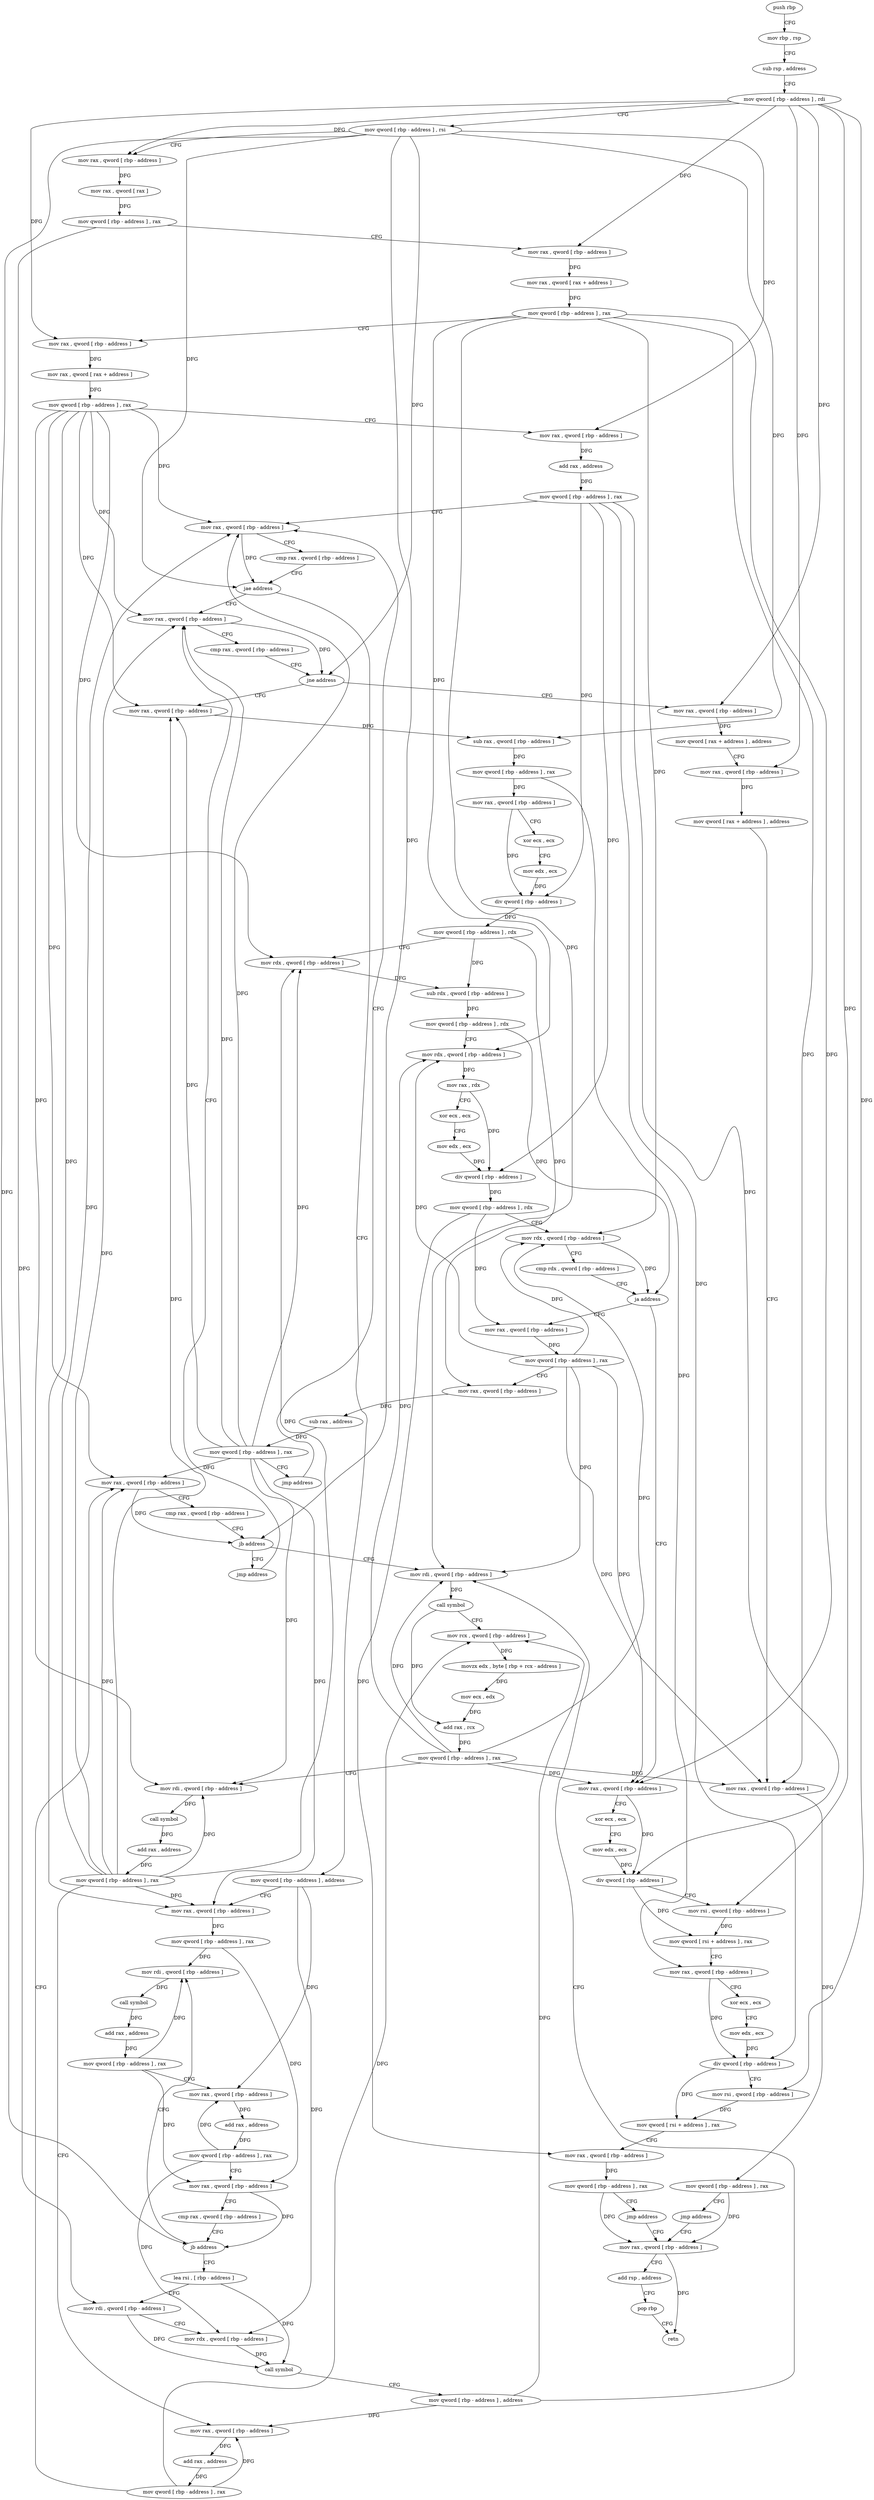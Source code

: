 digraph "func" {
"4236192" [label = "push rbp" ]
"4236193" [label = "mov rbp , rsp" ]
"4236196" [label = "sub rsp , address" ]
"4236200" [label = "mov qword [ rbp - address ] , rdi" ]
"4236204" [label = "mov qword [ rbp - address ] , rsi" ]
"4236208" [label = "mov rax , qword [ rbp - address ]" ]
"4236212" [label = "mov rax , qword [ rax ]" ]
"4236215" [label = "mov qword [ rbp - address ] , rax" ]
"4236219" [label = "mov rax , qword [ rbp - address ]" ]
"4236223" [label = "mov rax , qword [ rax + address ]" ]
"4236227" [label = "mov qword [ rbp - address ] , rax" ]
"4236231" [label = "mov rax , qword [ rbp - address ]" ]
"4236235" [label = "mov rax , qword [ rax + address ]" ]
"4236239" [label = "mov qword [ rbp - address ] , rax" ]
"4236243" [label = "mov rax , qword [ rbp - address ]" ]
"4236247" [label = "add rax , address" ]
"4236253" [label = "mov qword [ rbp - address ] , rax" ]
"4236257" [label = "mov rax , qword [ rbp - address ]" ]
"4236438" [label = "mov rax , qword [ rbp - address ]" ]
"4236442" [label = "cmp rax , qword [ rbp - address ]" ]
"4236446" [label = "jne address" ]
"4236489" [label = "mov rax , qword [ rbp - address ]" ]
"4236452" [label = "mov rax , qword [ rbp - address ]" ]
"4236271" [label = "mov qword [ rbp - address ] , address" ]
"4236279" [label = "mov rax , qword [ rbp - address ]" ]
"4236283" [label = "mov qword [ rbp - address ] , rax" ]
"4236287" [label = "mov rdi , qword [ rbp - address ]" ]
"4236493" [label = "sub rax , qword [ rbp - address ]" ]
"4236497" [label = "mov qword [ rbp - address ] , rax" ]
"4236501" [label = "mov rax , qword [ rbp - address ]" ]
"4236505" [label = "xor ecx , ecx" ]
"4236507" [label = "mov edx , ecx" ]
"4236509" [label = "div qword [ rbp - address ]" ]
"4236513" [label = "mov qword [ rbp - address ] , rdx" ]
"4236517" [label = "mov rdx , qword [ rbp - address ]" ]
"4236521" [label = "sub rdx , qword [ rbp - address ]" ]
"4236525" [label = "mov qword [ rbp - address ] , rdx" ]
"4236529" [label = "mov rdx , qword [ rbp - address ]" ]
"4236533" [label = "mov rax , rdx" ]
"4236536" [label = "xor ecx , ecx" ]
"4236538" [label = "mov edx , ecx" ]
"4236540" [label = "div qword [ rbp - address ]" ]
"4236544" [label = "mov qword [ rbp - address ] , rdx" ]
"4236548" [label = "mov rdx , qword [ rbp - address ]" ]
"4236552" [label = "cmp rdx , qword [ rbp - address ]" ]
"4236556" [label = "ja address" ]
"4236615" [label = "mov rax , qword [ rbp - address ]" ]
"4236562" [label = "mov rax , qword [ rbp - address ]" ]
"4236456" [label = "mov qword [ rax + address ] , address" ]
"4236464" [label = "mov rax , qword [ rbp - address ]" ]
"4236468" [label = "mov qword [ rax + address ] , address" ]
"4236476" [label = "mov rax , qword [ rbp - address ]" ]
"4236480" [label = "mov qword [ rbp - address ] , rax" ]
"4236484" [label = "jmp address" ]
"4236642" [label = "mov rax , qword [ rbp - address ]" ]
"4236291" [label = "call symbol" ]
"4236296" [label = "add rax , address" ]
"4236302" [label = "mov qword [ rbp - address ] , rax" ]
"4236306" [label = "mov rax , qword [ rbp - address ]" ]
"4236310" [label = "add rax , address" ]
"4236316" [label = "mov qword [ rbp - address ] , rax" ]
"4236320" [label = "mov rax , qword [ rbp - address ]" ]
"4236324" [label = "cmp rax , qword [ rbp - address ]" ]
"4236328" [label = "jb address" ]
"4236334" [label = "lea rsi , [ rbp - address ]" ]
"4236338" [label = "mov rdi , qword [ rbp - address ]" ]
"4236342" [label = "mov rdx , qword [ rbp - address ]" ]
"4236346" [label = "call symbol" ]
"4236351" [label = "mov qword [ rbp - address ] , address" ]
"4236359" [label = "mov rdi , qword [ rbp - address ]" ]
"4236619" [label = "mov qword [ rbp - address ] , rax" ]
"4236623" [label = "mov rax , qword [ rbp - address ]" ]
"4236627" [label = "sub rax , address" ]
"4236633" [label = "mov qword [ rbp - address ] , rax" ]
"4236637" [label = "jmp address" ]
"4236566" [label = "xor ecx , ecx" ]
"4236568" [label = "mov edx , ecx" ]
"4236570" [label = "div qword [ rbp - address ]" ]
"4236574" [label = "mov rsi , qword [ rbp - address ]" ]
"4236578" [label = "mov qword [ rsi + address ] , rax" ]
"4236582" [label = "mov rax , qword [ rbp - address ]" ]
"4236586" [label = "xor ecx , ecx" ]
"4236588" [label = "mov edx , ecx" ]
"4236590" [label = "div qword [ rbp - address ]" ]
"4236594" [label = "mov rsi , qword [ rbp - address ]" ]
"4236598" [label = "mov qword [ rsi + address ] , rax" ]
"4236602" [label = "mov rax , qword [ rbp - address ]" ]
"4236606" [label = "mov qword [ rbp - address ] , rax" ]
"4236610" [label = "jmp address" ]
"4236646" [label = "add rsp , address" ]
"4236650" [label = "pop rbp" ]
"4236651" [label = "retn" ]
"4236363" [label = "call symbol" ]
"4236368" [label = "mov rcx , qword [ rbp - address ]" ]
"4236372" [label = "movzx edx , byte [ rbp + rcx - address ]" ]
"4236377" [label = "mov ecx , edx" ]
"4236379" [label = "add rax , rcx" ]
"4236382" [label = "mov qword [ rbp - address ] , rax" ]
"4236386" [label = "mov rdi , qword [ rbp - address ]" ]
"4236390" [label = "call symbol" ]
"4236395" [label = "add rax , address" ]
"4236401" [label = "mov qword [ rbp - address ] , rax" ]
"4236405" [label = "mov rax , qword [ rbp - address ]" ]
"4236409" [label = "add rax , address" ]
"4236415" [label = "mov qword [ rbp - address ] , rax" ]
"4236419" [label = "mov rax , qword [ rbp - address ]" ]
"4236423" [label = "cmp rax , qword [ rbp - address ]" ]
"4236427" [label = "jb address" ]
"4236433" [label = "jmp address" ]
"4236261" [label = "cmp rax , qword [ rbp - address ]" ]
"4236265" [label = "jae address" ]
"4236192" -> "4236193" [ label = "CFG" ]
"4236193" -> "4236196" [ label = "CFG" ]
"4236196" -> "4236200" [ label = "CFG" ]
"4236200" -> "4236204" [ label = "CFG" ]
"4236200" -> "4236208" [ label = "DFG" ]
"4236200" -> "4236219" [ label = "DFG" ]
"4236200" -> "4236231" [ label = "DFG" ]
"4236200" -> "4236452" [ label = "DFG" ]
"4236200" -> "4236464" [ label = "DFG" ]
"4236200" -> "4236574" [ label = "DFG" ]
"4236200" -> "4236594" [ label = "DFG" ]
"4236204" -> "4236208" [ label = "CFG" ]
"4236204" -> "4236243" [ label = "DFG" ]
"4236204" -> "4236265" [ label = "DFG" ]
"4236204" -> "4236446" [ label = "DFG" ]
"4236204" -> "4236493" [ label = "DFG" ]
"4236204" -> "4236328" [ label = "DFG" ]
"4236204" -> "4236427" [ label = "DFG" ]
"4236208" -> "4236212" [ label = "DFG" ]
"4236212" -> "4236215" [ label = "DFG" ]
"4236215" -> "4236219" [ label = "CFG" ]
"4236215" -> "4236338" [ label = "DFG" ]
"4236219" -> "4236223" [ label = "DFG" ]
"4236223" -> "4236227" [ label = "DFG" ]
"4236227" -> "4236231" [ label = "CFG" ]
"4236227" -> "4236529" [ label = "DFG" ]
"4236227" -> "4236548" [ label = "DFG" ]
"4236227" -> "4236476" [ label = "DFG" ]
"4236227" -> "4236562" [ label = "DFG" ]
"4236227" -> "4236359" [ label = "DFG" ]
"4236231" -> "4236235" [ label = "DFG" ]
"4236235" -> "4236239" [ label = "DFG" ]
"4236239" -> "4236243" [ label = "CFG" ]
"4236239" -> "4236257" [ label = "DFG" ]
"4236239" -> "4236438" [ label = "DFG" ]
"4236239" -> "4236279" [ label = "DFG" ]
"4236239" -> "4236489" [ label = "DFG" ]
"4236239" -> "4236517" [ label = "DFG" ]
"4236239" -> "4236386" [ label = "DFG" ]
"4236239" -> "4236419" [ label = "DFG" ]
"4236243" -> "4236247" [ label = "DFG" ]
"4236247" -> "4236253" [ label = "DFG" ]
"4236253" -> "4236257" [ label = "CFG" ]
"4236253" -> "4236509" [ label = "DFG" ]
"4236253" -> "4236540" [ label = "DFG" ]
"4236253" -> "4236570" [ label = "DFG" ]
"4236253" -> "4236590" [ label = "DFG" ]
"4236257" -> "4236261" [ label = "CFG" ]
"4236257" -> "4236265" [ label = "DFG" ]
"4236438" -> "4236442" [ label = "CFG" ]
"4236438" -> "4236446" [ label = "DFG" ]
"4236442" -> "4236446" [ label = "CFG" ]
"4236446" -> "4236489" [ label = "CFG" ]
"4236446" -> "4236452" [ label = "CFG" ]
"4236489" -> "4236493" [ label = "DFG" ]
"4236452" -> "4236456" [ label = "DFG" ]
"4236271" -> "4236279" [ label = "CFG" ]
"4236271" -> "4236306" [ label = "DFG" ]
"4236271" -> "4236342" [ label = "DFG" ]
"4236279" -> "4236283" [ label = "DFG" ]
"4236283" -> "4236287" [ label = "DFG" ]
"4236283" -> "4236320" [ label = "DFG" ]
"4236287" -> "4236291" [ label = "DFG" ]
"4236493" -> "4236497" [ label = "DFG" ]
"4236497" -> "4236501" [ label = "DFG" ]
"4236497" -> "4236582" [ label = "DFG" ]
"4236501" -> "4236505" [ label = "CFG" ]
"4236501" -> "4236509" [ label = "DFG" ]
"4236505" -> "4236507" [ label = "CFG" ]
"4236507" -> "4236509" [ label = "DFG" ]
"4236509" -> "4236513" [ label = "DFG" ]
"4236513" -> "4236517" [ label = "CFG" ]
"4236513" -> "4236521" [ label = "DFG" ]
"4236513" -> "4236623" [ label = "DFG" ]
"4236517" -> "4236521" [ label = "DFG" ]
"4236521" -> "4236525" [ label = "DFG" ]
"4236525" -> "4236529" [ label = "CFG" ]
"4236525" -> "4236556" [ label = "DFG" ]
"4236529" -> "4236533" [ label = "DFG" ]
"4236533" -> "4236536" [ label = "CFG" ]
"4236533" -> "4236540" [ label = "DFG" ]
"4236536" -> "4236538" [ label = "CFG" ]
"4236538" -> "4236540" [ label = "DFG" ]
"4236540" -> "4236544" [ label = "DFG" ]
"4236544" -> "4236548" [ label = "CFG" ]
"4236544" -> "4236615" [ label = "DFG" ]
"4236544" -> "4236602" [ label = "DFG" ]
"4236548" -> "4236552" [ label = "CFG" ]
"4236548" -> "4236556" [ label = "DFG" ]
"4236552" -> "4236556" [ label = "CFG" ]
"4236556" -> "4236615" [ label = "CFG" ]
"4236556" -> "4236562" [ label = "CFG" ]
"4236615" -> "4236619" [ label = "DFG" ]
"4236562" -> "4236566" [ label = "CFG" ]
"4236562" -> "4236570" [ label = "DFG" ]
"4236456" -> "4236464" [ label = "CFG" ]
"4236464" -> "4236468" [ label = "DFG" ]
"4236468" -> "4236476" [ label = "CFG" ]
"4236476" -> "4236480" [ label = "DFG" ]
"4236480" -> "4236484" [ label = "CFG" ]
"4236480" -> "4236642" [ label = "DFG" ]
"4236484" -> "4236642" [ label = "CFG" ]
"4236642" -> "4236646" [ label = "CFG" ]
"4236642" -> "4236651" [ label = "DFG" ]
"4236291" -> "4236296" [ label = "DFG" ]
"4236296" -> "4236302" [ label = "DFG" ]
"4236302" -> "4236306" [ label = "CFG" ]
"4236302" -> "4236287" [ label = "DFG" ]
"4236302" -> "4236320" [ label = "DFG" ]
"4236306" -> "4236310" [ label = "DFG" ]
"4236310" -> "4236316" [ label = "DFG" ]
"4236316" -> "4236320" [ label = "CFG" ]
"4236316" -> "4236306" [ label = "DFG" ]
"4236316" -> "4236342" [ label = "DFG" ]
"4236320" -> "4236324" [ label = "CFG" ]
"4236320" -> "4236328" [ label = "DFG" ]
"4236324" -> "4236328" [ label = "CFG" ]
"4236328" -> "4236287" [ label = "CFG" ]
"4236328" -> "4236334" [ label = "CFG" ]
"4236334" -> "4236338" [ label = "CFG" ]
"4236334" -> "4236346" [ label = "DFG" ]
"4236338" -> "4236342" [ label = "CFG" ]
"4236338" -> "4236346" [ label = "DFG" ]
"4236342" -> "4236346" [ label = "DFG" ]
"4236346" -> "4236351" [ label = "CFG" ]
"4236351" -> "4236359" [ label = "CFG" ]
"4236351" -> "4236368" [ label = "DFG" ]
"4236351" -> "4236405" [ label = "DFG" ]
"4236359" -> "4236363" [ label = "DFG" ]
"4236619" -> "4236623" [ label = "CFG" ]
"4236619" -> "4236529" [ label = "DFG" ]
"4236619" -> "4236548" [ label = "DFG" ]
"4236619" -> "4236476" [ label = "DFG" ]
"4236619" -> "4236562" [ label = "DFG" ]
"4236619" -> "4236359" [ label = "DFG" ]
"4236623" -> "4236627" [ label = "DFG" ]
"4236627" -> "4236633" [ label = "DFG" ]
"4236633" -> "4236637" [ label = "CFG" ]
"4236633" -> "4236257" [ label = "DFG" ]
"4236633" -> "4236438" [ label = "DFG" ]
"4236633" -> "4236279" [ label = "DFG" ]
"4236633" -> "4236489" [ label = "DFG" ]
"4236633" -> "4236517" [ label = "DFG" ]
"4236633" -> "4236386" [ label = "DFG" ]
"4236633" -> "4236419" [ label = "DFG" ]
"4236637" -> "4236257" [ label = "CFG" ]
"4236566" -> "4236568" [ label = "CFG" ]
"4236568" -> "4236570" [ label = "DFG" ]
"4236570" -> "4236574" [ label = "CFG" ]
"4236570" -> "4236578" [ label = "DFG" ]
"4236574" -> "4236578" [ label = "DFG" ]
"4236578" -> "4236582" [ label = "CFG" ]
"4236582" -> "4236586" [ label = "CFG" ]
"4236582" -> "4236590" [ label = "DFG" ]
"4236586" -> "4236588" [ label = "CFG" ]
"4236588" -> "4236590" [ label = "DFG" ]
"4236590" -> "4236594" [ label = "CFG" ]
"4236590" -> "4236598" [ label = "DFG" ]
"4236594" -> "4236598" [ label = "DFG" ]
"4236598" -> "4236602" [ label = "CFG" ]
"4236602" -> "4236606" [ label = "DFG" ]
"4236606" -> "4236610" [ label = "CFG" ]
"4236606" -> "4236642" [ label = "DFG" ]
"4236610" -> "4236642" [ label = "CFG" ]
"4236646" -> "4236650" [ label = "CFG" ]
"4236650" -> "4236651" [ label = "CFG" ]
"4236363" -> "4236368" [ label = "CFG" ]
"4236363" -> "4236379" [ label = "DFG" ]
"4236368" -> "4236372" [ label = "DFG" ]
"4236372" -> "4236377" [ label = "DFG" ]
"4236377" -> "4236379" [ label = "DFG" ]
"4236379" -> "4236382" [ label = "DFG" ]
"4236382" -> "4236386" [ label = "CFG" ]
"4236382" -> "4236529" [ label = "DFG" ]
"4236382" -> "4236548" [ label = "DFG" ]
"4236382" -> "4236476" [ label = "DFG" ]
"4236382" -> "4236562" [ label = "DFG" ]
"4236382" -> "4236359" [ label = "DFG" ]
"4236386" -> "4236390" [ label = "DFG" ]
"4236390" -> "4236395" [ label = "DFG" ]
"4236395" -> "4236401" [ label = "DFG" ]
"4236401" -> "4236405" [ label = "CFG" ]
"4236401" -> "4236257" [ label = "DFG" ]
"4236401" -> "4236438" [ label = "DFG" ]
"4236401" -> "4236279" [ label = "DFG" ]
"4236401" -> "4236489" [ label = "DFG" ]
"4236401" -> "4236517" [ label = "DFG" ]
"4236401" -> "4236386" [ label = "DFG" ]
"4236401" -> "4236419" [ label = "DFG" ]
"4236405" -> "4236409" [ label = "DFG" ]
"4236409" -> "4236415" [ label = "DFG" ]
"4236415" -> "4236419" [ label = "CFG" ]
"4236415" -> "4236368" [ label = "DFG" ]
"4236415" -> "4236405" [ label = "DFG" ]
"4236419" -> "4236423" [ label = "CFG" ]
"4236419" -> "4236427" [ label = "DFG" ]
"4236423" -> "4236427" [ label = "CFG" ]
"4236427" -> "4236359" [ label = "CFG" ]
"4236427" -> "4236433" [ label = "CFG" ]
"4236433" -> "4236438" [ label = "CFG" ]
"4236261" -> "4236265" [ label = "CFG" ]
"4236265" -> "4236438" [ label = "CFG" ]
"4236265" -> "4236271" [ label = "CFG" ]
}
